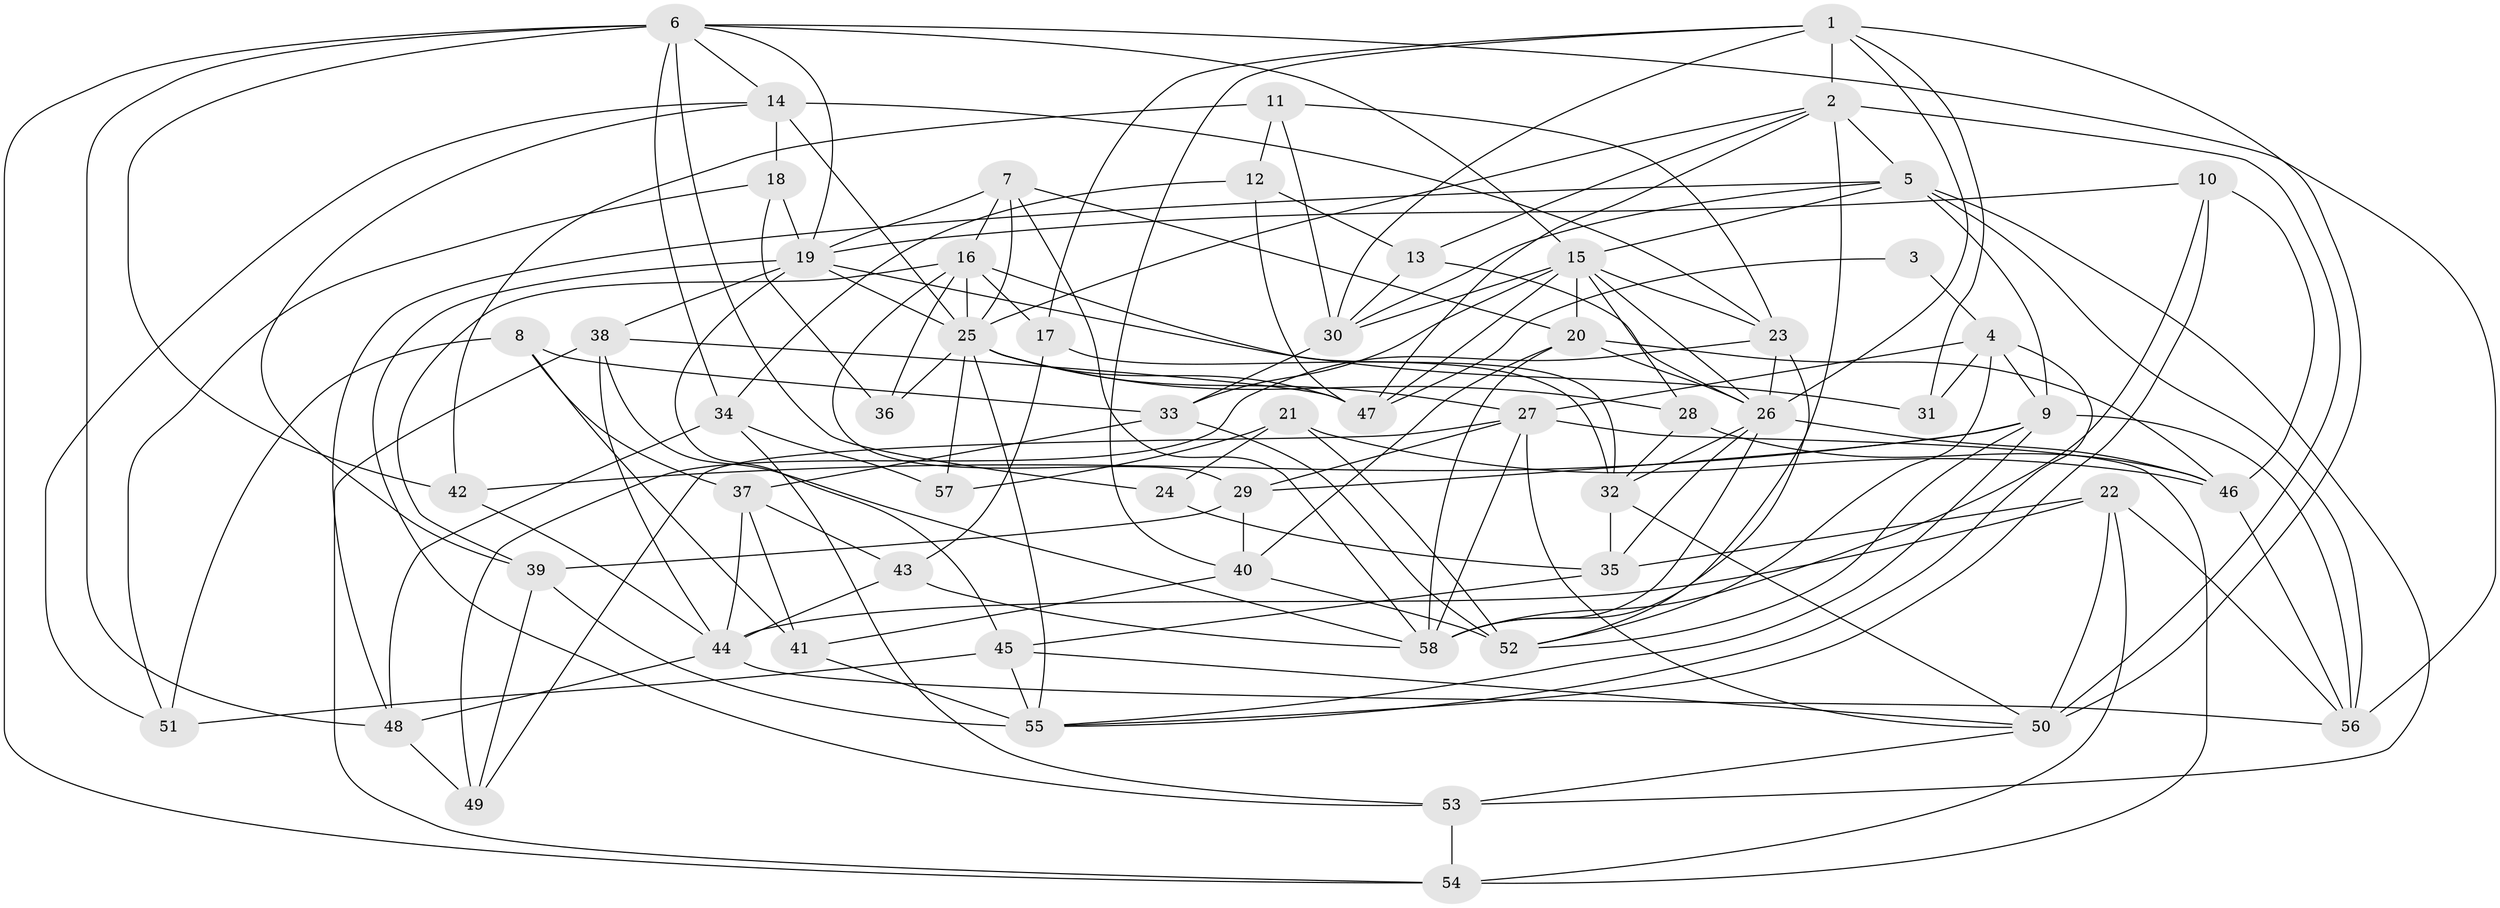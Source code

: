 // original degree distribution, {7: 0.043478260869565216, 3: 0.23478260869565218, 4: 0.30434782608695654, 5: 0.1826086956521739, 8: 0.008695652173913044, 2: 0.14782608695652175, 6: 0.06956521739130435, 9: 0.008695652173913044}
// Generated by graph-tools (version 1.1) at 2025/37/03/04/25 23:37:14]
// undirected, 58 vertices, 159 edges
graph export_dot {
  node [color=gray90,style=filled];
  1;
  2;
  3;
  4;
  5;
  6;
  7;
  8;
  9;
  10;
  11;
  12;
  13;
  14;
  15;
  16;
  17;
  18;
  19;
  20;
  21;
  22;
  23;
  24;
  25;
  26;
  27;
  28;
  29;
  30;
  31;
  32;
  33;
  34;
  35;
  36;
  37;
  38;
  39;
  40;
  41;
  42;
  43;
  44;
  45;
  46;
  47;
  48;
  49;
  50;
  51;
  52;
  53;
  54;
  55;
  56;
  57;
  58;
  1 -- 2 [weight=2.0];
  1 -- 17 [weight=1.0];
  1 -- 26 [weight=1.0];
  1 -- 30 [weight=1.0];
  1 -- 31 [weight=1.0];
  1 -- 40 [weight=1.0];
  1 -- 50 [weight=1.0];
  2 -- 5 [weight=1.0];
  2 -- 13 [weight=1.0];
  2 -- 25 [weight=1.0];
  2 -- 47 [weight=1.0];
  2 -- 50 [weight=1.0];
  2 -- 58 [weight=1.0];
  3 -- 4 [weight=1.0];
  3 -- 47 [weight=1.0];
  4 -- 9 [weight=1.0];
  4 -- 27 [weight=1.0];
  4 -- 31 [weight=2.0];
  4 -- 52 [weight=1.0];
  4 -- 55 [weight=1.0];
  5 -- 9 [weight=1.0];
  5 -- 15 [weight=1.0];
  5 -- 30 [weight=1.0];
  5 -- 48 [weight=1.0];
  5 -- 53 [weight=1.0];
  5 -- 56 [weight=1.0];
  6 -- 14 [weight=1.0];
  6 -- 15 [weight=1.0];
  6 -- 19 [weight=1.0];
  6 -- 24 [weight=1.0];
  6 -- 34 [weight=1.0];
  6 -- 42 [weight=1.0];
  6 -- 48 [weight=1.0];
  6 -- 54 [weight=1.0];
  6 -- 56 [weight=1.0];
  7 -- 16 [weight=1.0];
  7 -- 19 [weight=1.0];
  7 -- 20 [weight=1.0];
  7 -- 25 [weight=1.0];
  7 -- 58 [weight=1.0];
  8 -- 33 [weight=1.0];
  8 -- 37 [weight=1.0];
  8 -- 41 [weight=1.0];
  8 -- 51 [weight=1.0];
  9 -- 29 [weight=1.0];
  9 -- 42 [weight=1.0];
  9 -- 52 [weight=1.0];
  9 -- 55 [weight=1.0];
  9 -- 56 [weight=1.0];
  10 -- 19 [weight=2.0];
  10 -- 46 [weight=1.0];
  10 -- 55 [weight=1.0];
  10 -- 58 [weight=1.0];
  11 -- 12 [weight=1.0];
  11 -- 23 [weight=1.0];
  11 -- 30 [weight=1.0];
  11 -- 42 [weight=1.0];
  12 -- 13 [weight=1.0];
  12 -- 34 [weight=1.0];
  12 -- 47 [weight=1.0];
  13 -- 26 [weight=1.0];
  13 -- 30 [weight=1.0];
  14 -- 18 [weight=1.0];
  14 -- 23 [weight=2.0];
  14 -- 25 [weight=1.0];
  14 -- 39 [weight=1.0];
  14 -- 51 [weight=1.0];
  15 -- 20 [weight=1.0];
  15 -- 23 [weight=1.0];
  15 -- 26 [weight=1.0];
  15 -- 28 [weight=1.0];
  15 -- 30 [weight=1.0];
  15 -- 33 [weight=1.0];
  15 -- 47 [weight=1.0];
  16 -- 17 [weight=1.0];
  16 -- 25 [weight=1.0];
  16 -- 29 [weight=1.0];
  16 -- 32 [weight=2.0];
  16 -- 36 [weight=1.0];
  16 -- 39 [weight=1.0];
  17 -- 32 [weight=1.0];
  17 -- 43 [weight=1.0];
  18 -- 19 [weight=1.0];
  18 -- 36 [weight=1.0];
  18 -- 51 [weight=1.0];
  19 -- 25 [weight=1.0];
  19 -- 31 [weight=1.0];
  19 -- 38 [weight=1.0];
  19 -- 45 [weight=1.0];
  19 -- 53 [weight=1.0];
  20 -- 26 [weight=1.0];
  20 -- 40 [weight=1.0];
  20 -- 46 [weight=1.0];
  20 -- 58 [weight=1.0];
  21 -- 24 [weight=1.0];
  21 -- 46 [weight=2.0];
  21 -- 52 [weight=2.0];
  21 -- 57 [weight=1.0];
  22 -- 35 [weight=1.0];
  22 -- 44 [weight=1.0];
  22 -- 50 [weight=1.0];
  22 -- 54 [weight=1.0];
  22 -- 56 [weight=1.0];
  23 -- 26 [weight=1.0];
  23 -- 49 [weight=1.0];
  23 -- 52 [weight=1.0];
  24 -- 35 [weight=1.0];
  25 -- 27 [weight=1.0];
  25 -- 28 [weight=1.0];
  25 -- 36 [weight=1.0];
  25 -- 47 [weight=1.0];
  25 -- 55 [weight=1.0];
  25 -- 57 [weight=1.0];
  26 -- 32 [weight=1.0];
  26 -- 35 [weight=1.0];
  26 -- 46 [weight=1.0];
  26 -- 58 [weight=1.0];
  27 -- 29 [weight=1.0];
  27 -- 49 [weight=1.0];
  27 -- 50 [weight=1.0];
  27 -- 54 [weight=1.0];
  27 -- 58 [weight=1.0];
  28 -- 32 [weight=1.0];
  28 -- 46 [weight=1.0];
  29 -- 39 [weight=1.0];
  29 -- 40 [weight=1.0];
  30 -- 33 [weight=2.0];
  32 -- 35 [weight=1.0];
  32 -- 50 [weight=1.0];
  33 -- 37 [weight=1.0];
  33 -- 52 [weight=1.0];
  34 -- 48 [weight=1.0];
  34 -- 53 [weight=1.0];
  34 -- 57 [weight=1.0];
  35 -- 45 [weight=1.0];
  37 -- 41 [weight=1.0];
  37 -- 43 [weight=1.0];
  37 -- 44 [weight=1.0];
  38 -- 44 [weight=1.0];
  38 -- 47 [weight=1.0];
  38 -- 54 [weight=1.0];
  38 -- 58 [weight=1.0];
  39 -- 49 [weight=1.0];
  39 -- 55 [weight=2.0];
  40 -- 41 [weight=1.0];
  40 -- 52 [weight=1.0];
  41 -- 55 [weight=1.0];
  42 -- 44 [weight=1.0];
  43 -- 44 [weight=1.0];
  43 -- 58 [weight=1.0];
  44 -- 48 [weight=1.0];
  44 -- 56 [weight=1.0];
  45 -- 50 [weight=1.0];
  45 -- 51 [weight=1.0];
  45 -- 55 [weight=1.0];
  46 -- 56 [weight=1.0];
  48 -- 49 [weight=1.0];
  50 -- 53 [weight=1.0];
  53 -- 54 [weight=1.0];
}
